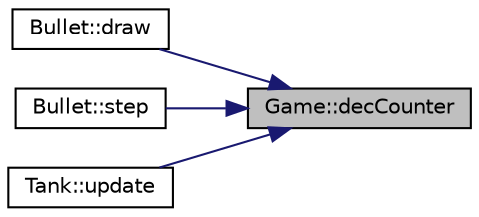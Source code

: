 digraph "Game::decCounter"
{
 // LATEX_PDF_SIZE
  edge [fontname="Helvetica",fontsize="10",labelfontname="Helvetica",labelfontsize="10"];
  node [fontname="Helvetica",fontsize="10",shape=record];
  rankdir="RL";
  Node1 [label="Game::decCounter",height=0.2,width=0.4,color="black", fillcolor="grey75", style="filled", fontcolor="black",tooltip="Zmniejsza licznik zadań do wykonania."];
  Node1 -> Node2 [dir="back",color="midnightblue",fontsize="10",style="solid",fontname="Helvetica"];
  Node2 [label="Bullet::draw",height=0.2,width=0.4,color="black", fillcolor="white", style="filled",URL="$class_bullet.html#aad00eecd1b2a2b3b5914c9fe94e4845e",tooltip="Wyświetla pocisk oraz jego wybuch."];
  Node1 -> Node3 [dir="back",color="midnightblue",fontsize="10",style="solid",fontname="Helvetica"];
  Node3 [label="Bullet::step",height=0.2,width=0.4,color="black", fillcolor="white", style="filled",URL="$class_bullet.html#a96540a54e0d6c2c2facaabdae4c7069b",tooltip="Przesuwa pocisk o wektor velocity_ zgodnie z upływem czasu."];
  Node1 -> Node4 [dir="back",color="midnightblue",fontsize="10",style="solid",fontname="Helvetica"];
  Node4 [label="Tank::update",height=0.2,width=0.4,color="black", fillcolor="white", style="filled",URL="$class_tank.html#ad1ee6f741dec6c4a50501841577ed104",tooltip="Aktualizuje dane gracza."];
}
